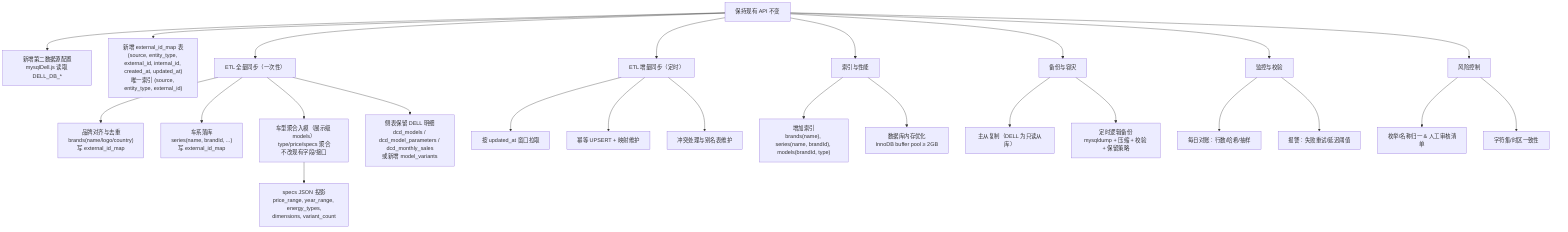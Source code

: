 graph TD
  A["保持现有 API 不变"] --> B["新增第二数据源配置<br/>mysqlDell.js 读取 DELL_DB_*"]
  A --> C["新增 external_id_map 表<br/>(source, entity_type, external_id, internal_id, created_at, updated_at)<br/>唯一索引 (source, entity_type, external_id)"]
  A --> D["ETL 全量同步（一次性）"]
  D --> D1["品牌对齐与去重<br/>brands(name/logo/country)<br/>写 external_id_map"]
  D --> D2["车系落库<br/>series(name, brandId, ...)<br/>写 external_id_map"]
  D --> D3["车型聚合入模（展示级 models）<br/>type/price/specs 聚合<br/>不改现有字段/接口"]
  D --> D4["侧表保留 DELL 明细<br/>dcd_models / dcd_model_parameters / dcd_monthly_sales<br/>或新增 model_variants"]
  D3 --> D3a["specs JSON 投影<br/>price_range, year_range, energy_types,<br/>dimensions, variant_count"]
  A --> E["ETL 增量同步（定时）"]
  E --> E1["按 updated_at 窗口拉取"]
  E --> E2["幂等 UPSERT + 映射维护"]
  E --> E3["冲突处理与别名表维护"]
  A --> F["索引与性能"]
  F --> F1["增加索引<br/>brands(name), series(name, brandId), models(brandId, type)"]
  F --> F2["数据库内存优化<br/>InnoDB buffer pool ≥ 2GB"]
  A --> G["备份与容灾"]
  G --> G1["主从复制（DELL 为只读从库）"]
  G --> G2["定时逻辑备份<br/>mysqldump + 压缩 + 校验 + 保留策略"]
  A --> H["监控与校验"]
  H --> H1["每日对账：行数/哈希/抽样"]
  H --> H2["报警：失败重试/延迟阈值"]
  A --> I["风险控制"]
  I --> I1["枚举/名称归一 & 人工审核清单"]
  I --> I2["字符集/时区一致性"]